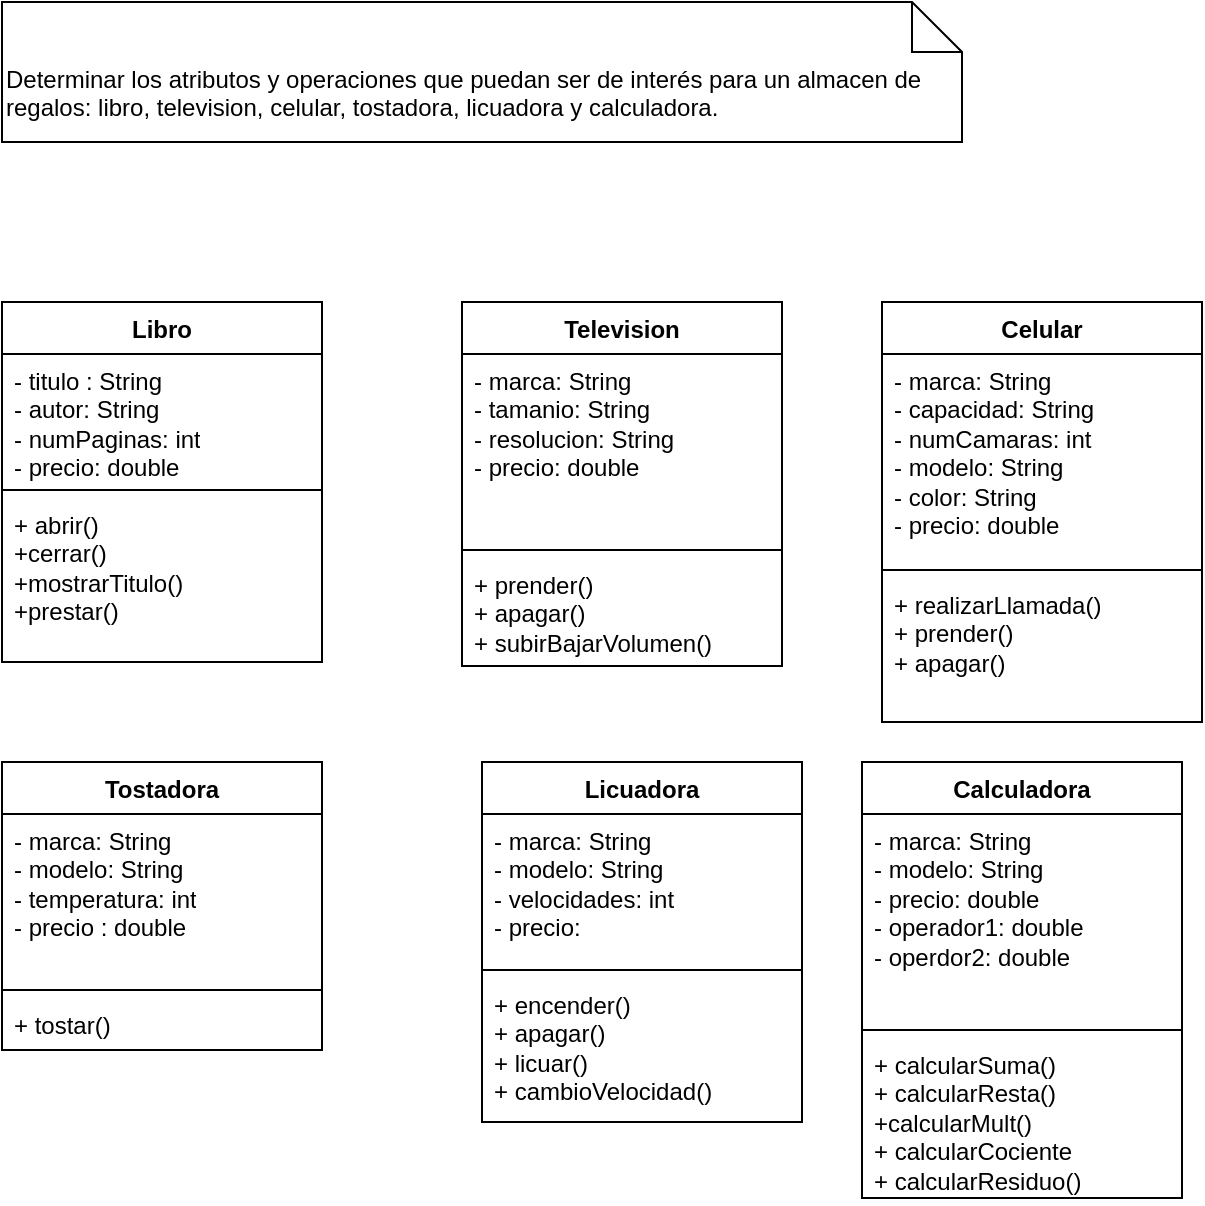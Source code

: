 <mxfile>
    <diagram name="Página-1" id="o21BtM9eOqK2cISyKEnT">
        <mxGraphModel dx="662" dy="281" grid="1" gridSize="10" guides="1" tooltips="1" connect="1" arrows="1" fold="1" page="1" pageScale="1" pageWidth="827" pageHeight="1169" math="0" shadow="0">
            <root>
                <mxCell id="0"/>
                <mxCell id="1" parent="0"/>
                <mxCell id="w7He1hXwlRJemu35tGpB-1" value="Determinar los atributos y operaciones que puedan ser de interés para un almacen de regalos: libro, television, celular, tostadora, licuadora y calculadora." style="shape=note2;boundedLbl=1;whiteSpace=wrap;html=1;size=25;verticalAlign=top;align=left;" parent="1" vertex="1">
                    <mxGeometry x="80" y="10" width="480" height="70" as="geometry"/>
                </mxCell>
                <mxCell id="w7He1hXwlRJemu35tGpB-2" value="Libro" style="swimlane;fontStyle=1;align=center;verticalAlign=top;childLayout=stackLayout;horizontal=1;startSize=26;horizontalStack=0;resizeParent=1;resizeParentMax=0;resizeLast=0;collapsible=1;marginBottom=0;whiteSpace=wrap;html=1;" parent="1" vertex="1">
                    <mxGeometry x="80" y="160" width="160" height="180" as="geometry"/>
                </mxCell>
                <mxCell id="w7He1hXwlRJemu35tGpB-3" value="- titulo : String&lt;div&gt;- autor: String&lt;/div&gt;&lt;div&gt;- numPaginas: int&lt;/div&gt;&lt;div&gt;- precio: double&lt;/div&gt;" style="text;strokeColor=none;fillColor=none;align=left;verticalAlign=top;spacingLeft=4;spacingRight=4;overflow=hidden;rotatable=0;points=[[0,0.5],[1,0.5]];portConstraint=eastwest;whiteSpace=wrap;html=1;" parent="w7He1hXwlRJemu35tGpB-2" vertex="1">
                    <mxGeometry y="26" width="160" height="64" as="geometry"/>
                </mxCell>
                <mxCell id="w7He1hXwlRJemu35tGpB-4" value="" style="line;strokeWidth=1;fillColor=none;align=left;verticalAlign=middle;spacingTop=-1;spacingLeft=3;spacingRight=3;rotatable=0;labelPosition=right;points=[];portConstraint=eastwest;strokeColor=inherit;" parent="w7He1hXwlRJemu35tGpB-2" vertex="1">
                    <mxGeometry y="90" width="160" height="8" as="geometry"/>
                </mxCell>
                <mxCell id="w7He1hXwlRJemu35tGpB-5" value="+ abrir()&lt;div&gt;+cerrar()&lt;/div&gt;&lt;div&gt;+mostrarTitulo()&lt;/div&gt;&lt;div&gt;+prestar()&lt;/div&gt;" style="text;strokeColor=none;fillColor=none;align=left;verticalAlign=top;spacingLeft=4;spacingRight=4;overflow=hidden;rotatable=0;points=[[0,0.5],[1,0.5]];portConstraint=eastwest;whiteSpace=wrap;html=1;" parent="w7He1hXwlRJemu35tGpB-2" vertex="1">
                    <mxGeometry y="98" width="160" height="82" as="geometry"/>
                </mxCell>
                <mxCell id="w7He1hXwlRJemu35tGpB-6" value="Television" style="swimlane;fontStyle=1;align=center;verticalAlign=top;childLayout=stackLayout;horizontal=1;startSize=26;horizontalStack=0;resizeParent=1;resizeParentMax=0;resizeLast=0;collapsible=1;marginBottom=0;whiteSpace=wrap;html=1;" parent="1" vertex="1">
                    <mxGeometry x="310" y="160" width="160" height="182" as="geometry"/>
                </mxCell>
                <mxCell id="w7He1hXwlRJemu35tGpB-7" value="- marca: &lt;span style=&quot;background-color: initial;&quot;&gt;String&lt;/span&gt;&lt;div&gt;&lt;span style=&quot;background-color: initial;&quot;&gt;- tamanio: String&lt;/span&gt;&lt;/div&gt;&lt;div&gt;&lt;span style=&quot;background-color: initial;&quot;&gt;- resolucion: String&lt;/span&gt;&lt;/div&gt;&lt;div&gt;&lt;span style=&quot;background-color: initial;&quot;&gt;- precio: double&lt;/span&gt;&lt;/div&gt;" style="text;strokeColor=none;fillColor=none;align=left;verticalAlign=top;spacingLeft=4;spacingRight=4;overflow=hidden;rotatable=0;points=[[0,0.5],[1,0.5]];portConstraint=eastwest;whiteSpace=wrap;html=1;" parent="w7He1hXwlRJemu35tGpB-6" vertex="1">
                    <mxGeometry y="26" width="160" height="94" as="geometry"/>
                </mxCell>
                <mxCell id="w7He1hXwlRJemu35tGpB-8" value="" style="line;strokeWidth=1;fillColor=none;align=left;verticalAlign=middle;spacingTop=-1;spacingLeft=3;spacingRight=3;rotatable=0;labelPosition=right;points=[];portConstraint=eastwest;strokeColor=inherit;" parent="w7He1hXwlRJemu35tGpB-6" vertex="1">
                    <mxGeometry y="120" width="160" height="8" as="geometry"/>
                </mxCell>
                <mxCell id="w7He1hXwlRJemu35tGpB-9" value="+ prender()&lt;div&gt;+ apagar()&lt;/div&gt;&lt;div&gt;+ subirBajarVolumen()&lt;/div&gt;" style="text;strokeColor=none;fillColor=none;align=left;verticalAlign=top;spacingLeft=4;spacingRight=4;overflow=hidden;rotatable=0;points=[[0,0.5],[1,0.5]];portConstraint=eastwest;whiteSpace=wrap;html=1;" parent="w7He1hXwlRJemu35tGpB-6" vertex="1">
                    <mxGeometry y="128" width="160" height="54" as="geometry"/>
                </mxCell>
                <mxCell id="w7He1hXwlRJemu35tGpB-10" value="Celular" style="swimlane;fontStyle=1;align=center;verticalAlign=top;childLayout=stackLayout;horizontal=1;startSize=26;horizontalStack=0;resizeParent=1;resizeParentMax=0;resizeLast=0;collapsible=1;marginBottom=0;whiteSpace=wrap;html=1;" parent="1" vertex="1">
                    <mxGeometry x="520" y="160" width="160" height="210" as="geometry"/>
                </mxCell>
                <mxCell id="w7He1hXwlRJemu35tGpB-11" value="- marca: String&lt;div&gt;- capacidad: String&lt;/div&gt;&lt;div&gt;- numCamaras: int&lt;/div&gt;&lt;div&gt;- modelo: String&lt;/div&gt;&lt;div&gt;- color: String&lt;/div&gt;&lt;div&gt;- precio: double&lt;/div&gt;" style="text;strokeColor=none;fillColor=none;align=left;verticalAlign=top;spacingLeft=4;spacingRight=4;overflow=hidden;rotatable=0;points=[[0,0.5],[1,0.5]];portConstraint=eastwest;whiteSpace=wrap;html=1;" parent="w7He1hXwlRJemu35tGpB-10" vertex="1">
                    <mxGeometry y="26" width="160" height="104" as="geometry"/>
                </mxCell>
                <mxCell id="w7He1hXwlRJemu35tGpB-12" value="" style="line;strokeWidth=1;fillColor=none;align=left;verticalAlign=middle;spacingTop=-1;spacingLeft=3;spacingRight=3;rotatable=0;labelPosition=right;points=[];portConstraint=eastwest;strokeColor=inherit;" parent="w7He1hXwlRJemu35tGpB-10" vertex="1">
                    <mxGeometry y="130" width="160" height="8" as="geometry"/>
                </mxCell>
                <mxCell id="w7He1hXwlRJemu35tGpB-13" value="+ realizarLlamada()&lt;div&gt;+ prender()&lt;/div&gt;&lt;div&gt;+ apagar()&lt;/div&gt;" style="text;strokeColor=none;fillColor=none;align=left;verticalAlign=top;spacingLeft=4;spacingRight=4;overflow=hidden;rotatable=0;points=[[0,0.5],[1,0.5]];portConstraint=eastwest;whiteSpace=wrap;html=1;" parent="w7He1hXwlRJemu35tGpB-10" vertex="1">
                    <mxGeometry y="138" width="160" height="72" as="geometry"/>
                </mxCell>
                <mxCell id="w7He1hXwlRJemu35tGpB-14" value="Tostadora&lt;span style=&quot;color: rgba(0, 0, 0, 0); font-family: monospace; font-size: 0px; font-weight: 400; text-align: start; text-wrap: nowrap;&quot;&gt;%3CmxGraphModel%3E%3Croot%3E%3CmxCell%20id%3D%220%22%2F%3E%3CmxCell%20id%3D%221%22%20parent%3D%220%22%2F%3E%3CmxCell%20id%3D%222%22%20value%3D%22Libro%22%20style%3D%22swimlane%3BfontStyle%3D1%3Balign%3Dcenter%3BverticalAlign%3Dtop%3BchildLayout%3DstackLayout%3Bhorizontal%3D1%3BstartSize%3D26%3BhorizontalStack%3D0%3BresizeParent%3D1%3BresizeParentMax%3D0%3BresizeLast%3D0%3Bcollapsible%3D1%3BmarginBottom%3D0%3BwhiteSpace%3Dwrap%3Bhtml%3D1%3B%22%20vertex%3D%221%22%20parent%3D%221%22%3E%3CmxGeometry%20x%3D%2280%22%20y%3D%22160%22%20width%3D%22160%22%20height%3D%2286%22%20as%3D%22geometry%22%2F%3E%3C%2FmxCell%3E%3CmxCell%20id%3D%223%22%20value%3D%22%2B%20field%3A%20type%22%20style%3D%22text%3BstrokeColor%3Dnone%3BfillColor%3Dnone%3Balign%3Dleft%3BverticalAlign%3Dtop%3BspacingLeft%3D4%3BspacingRight%3D4%3Boverflow%3Dhidden%3Brotatable%3D0%3Bpoints%3D%5B%5B0%2C0.5%5D%2C%5B1%2C0.5%5D%5D%3BportConstraint%3Deastwest%3BwhiteSpace%3Dwrap%3Bhtml%3D1%3B%22%20vertex%3D%221%22%20parent%3D%222%22%3E%3CmxGeometry%20y%3D%2226%22%20width%3D%22160%22%20height%3D%2226%22%20as%3D%22geometry%22%2F%3E%3C%2FmxCell%3E%3CmxCell%20id%3D%224%22%20value%3D%22%22%20style%3D%22line%3BstrokeWidth%3D1%3BfillColor%3Dnone%3Balign%3Dleft%3BverticalAlign%3Dmiddle%3BspacingTop%3D-1%3BspacingLeft%3D3%3BspacingRight%3D3%3Brotatable%3D0%3BlabelPosition%3Dright%3Bpoints%3D%5B%5D%3BportConstraint%3Deastwest%3BstrokeColor%3Dinherit%3B%22%20vertex%3D%221%22%20parent%3D%222%22%3E%3CmxGeometry%20y%3D%2252%22%20width%3D%22160%22%20height%3D%228%22%20as%3D%22geometry%22%2F%3E%3C%2FmxCell%3E%3CmxCell%20id%3D%225%22%20value%3D%22%2B%20method(type)%3A%20type%22%20style%3D%22text%3BstrokeColor%3Dnone%3BfillColor%3Dnone%3Balign%3Dleft%3BverticalAlign%3Dtop%3BspacingLeft%3D4%3BspacingRight%3D4%3Boverflow%3Dhidden%3Brotatable%3D0%3Bpoints%3D%5B%5B0%2C0.5%5D%2C%5B1%2C0.5%5D%5D%3BportConstraint%3Deastwest%3BwhiteSpace%3Dwrap%3Bhtml%3D1%3B%22%20vertex%3D%221%22%20parent%3D%222%22%3E%3CmxGeometry%20y%3D%2260%22%20width%3D%22160%22%20height%3D%2226%22%20as%3D%22geometry%22%2F%3E%3C%2FmxCell%3E%3C%2Froot%3E%3C%2FmxGraphModel%3E&lt;/span&gt;" style="swimlane;fontStyle=1;align=center;verticalAlign=top;childLayout=stackLayout;horizontal=1;startSize=26;horizontalStack=0;resizeParent=1;resizeParentMax=0;resizeLast=0;collapsible=1;marginBottom=0;whiteSpace=wrap;html=1;" parent="1" vertex="1">
                    <mxGeometry x="80" y="390" width="160" height="144" as="geometry"/>
                </mxCell>
                <mxCell id="w7He1hXwlRJemu35tGpB-15" value="- marca: String&lt;br&gt;- modelo: String&lt;br&gt;- temperatura: int&lt;br&gt;- precio : double" style="text;strokeColor=none;fillColor=none;align=left;verticalAlign=top;spacingLeft=4;spacingRight=4;overflow=hidden;rotatable=0;points=[[0,0.5],[1,0.5]];portConstraint=eastwest;whiteSpace=wrap;html=1;" parent="w7He1hXwlRJemu35tGpB-14" vertex="1">
                    <mxGeometry y="26" width="160" height="84" as="geometry"/>
                </mxCell>
                <mxCell id="w7He1hXwlRJemu35tGpB-16" value="" style="line;strokeWidth=1;fillColor=none;align=left;verticalAlign=middle;spacingTop=-1;spacingLeft=3;spacingRight=3;rotatable=0;labelPosition=right;points=[];portConstraint=eastwest;strokeColor=inherit;" parent="w7He1hXwlRJemu35tGpB-14" vertex="1">
                    <mxGeometry y="110" width="160" height="8" as="geometry"/>
                </mxCell>
                <mxCell id="w7He1hXwlRJemu35tGpB-17" value="+ tostar()" style="text;strokeColor=none;fillColor=none;align=left;verticalAlign=top;spacingLeft=4;spacingRight=4;overflow=hidden;rotatable=0;points=[[0,0.5],[1,0.5]];portConstraint=eastwest;whiteSpace=wrap;html=1;" parent="w7He1hXwlRJemu35tGpB-14" vertex="1">
                    <mxGeometry y="118" width="160" height="26" as="geometry"/>
                </mxCell>
                <mxCell id="w7He1hXwlRJemu35tGpB-18" value="Licuadora" style="swimlane;fontStyle=1;align=center;verticalAlign=top;childLayout=stackLayout;horizontal=1;startSize=26;horizontalStack=0;resizeParent=1;resizeParentMax=0;resizeLast=0;collapsible=1;marginBottom=0;whiteSpace=wrap;html=1;" parent="1" vertex="1">
                    <mxGeometry x="320" y="390" width="160" height="180" as="geometry"/>
                </mxCell>
                <mxCell id="w7He1hXwlRJemu35tGpB-19" value="- marca: String&lt;br&gt;- modelo: String&lt;br&gt;- velocidades: int&lt;br&gt;- precio:" style="text;strokeColor=none;fillColor=none;align=left;verticalAlign=top;spacingLeft=4;spacingRight=4;overflow=hidden;rotatable=0;points=[[0,0.5],[1,0.5]];portConstraint=eastwest;whiteSpace=wrap;html=1;" parent="w7He1hXwlRJemu35tGpB-18" vertex="1">
                    <mxGeometry y="26" width="160" height="74" as="geometry"/>
                </mxCell>
                <mxCell id="w7He1hXwlRJemu35tGpB-20" value="" style="line;strokeWidth=1;fillColor=none;align=left;verticalAlign=middle;spacingTop=-1;spacingLeft=3;spacingRight=3;rotatable=0;labelPosition=right;points=[];portConstraint=eastwest;strokeColor=inherit;" parent="w7He1hXwlRJemu35tGpB-18" vertex="1">
                    <mxGeometry y="100" width="160" height="8" as="geometry"/>
                </mxCell>
                <mxCell id="w7He1hXwlRJemu35tGpB-21" value="+ encender()&lt;br&gt;+ apagar()&lt;br&gt;+ licuar()&lt;br&gt;+ cambioVelocidad()" style="text;strokeColor=none;fillColor=none;align=left;verticalAlign=top;spacingLeft=4;spacingRight=4;overflow=hidden;rotatable=0;points=[[0,0.5],[1,0.5]];portConstraint=eastwest;whiteSpace=wrap;html=1;" parent="w7He1hXwlRJemu35tGpB-18" vertex="1">
                    <mxGeometry y="108" width="160" height="72" as="geometry"/>
                </mxCell>
                <mxCell id="w7He1hXwlRJemu35tGpB-22" value="Calculadora" style="swimlane;fontStyle=1;align=center;verticalAlign=top;childLayout=stackLayout;horizontal=1;startSize=26;horizontalStack=0;resizeParent=1;resizeParentMax=0;resizeLast=0;collapsible=1;marginBottom=0;whiteSpace=wrap;html=1;" parent="1" vertex="1">
                    <mxGeometry x="510" y="390" width="160" height="218" as="geometry"/>
                </mxCell>
                <mxCell id="w7He1hXwlRJemu35tGpB-23" value="- marca: String&lt;br&gt;- modelo: String&lt;br&gt;- precio: double&lt;br&gt;- operador1: double&lt;br&gt;- operdor2: double" style="text;strokeColor=none;fillColor=none;align=left;verticalAlign=top;spacingLeft=4;spacingRight=4;overflow=hidden;rotatable=0;points=[[0,0.5],[1,0.5]];portConstraint=eastwest;whiteSpace=wrap;html=1;" parent="w7He1hXwlRJemu35tGpB-22" vertex="1">
                    <mxGeometry y="26" width="160" height="104" as="geometry"/>
                </mxCell>
                <mxCell id="w7He1hXwlRJemu35tGpB-24" value="" style="line;strokeWidth=1;fillColor=none;align=left;verticalAlign=middle;spacingTop=-1;spacingLeft=3;spacingRight=3;rotatable=0;labelPosition=right;points=[];portConstraint=eastwest;strokeColor=inherit;" parent="w7He1hXwlRJemu35tGpB-22" vertex="1">
                    <mxGeometry y="130" width="160" height="8" as="geometry"/>
                </mxCell>
                <mxCell id="w7He1hXwlRJemu35tGpB-25" value="+ calcularSuma()&lt;br&gt;+ calcularResta()&lt;br&gt;+calcularMult()&lt;br&gt;+ calcularCociente&lt;br&gt;+ calcularResiduo()" style="text;strokeColor=none;fillColor=none;align=left;verticalAlign=top;spacingLeft=4;spacingRight=4;overflow=hidden;rotatable=0;points=[[0,0.5],[1,0.5]];portConstraint=eastwest;whiteSpace=wrap;html=1;" parent="w7He1hXwlRJemu35tGpB-22" vertex="1">
                    <mxGeometry y="138" width="160" height="80" as="geometry"/>
                </mxCell>
            </root>
        </mxGraphModel>
    </diagram>
</mxfile>